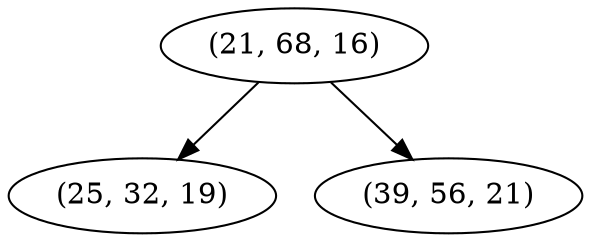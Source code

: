 digraph tree {
    "(21, 68, 16)";
    "(25, 32, 19)";
    "(39, 56, 21)";
    "(21, 68, 16)" -> "(25, 32, 19)";
    "(21, 68, 16)" -> "(39, 56, 21)";
}
